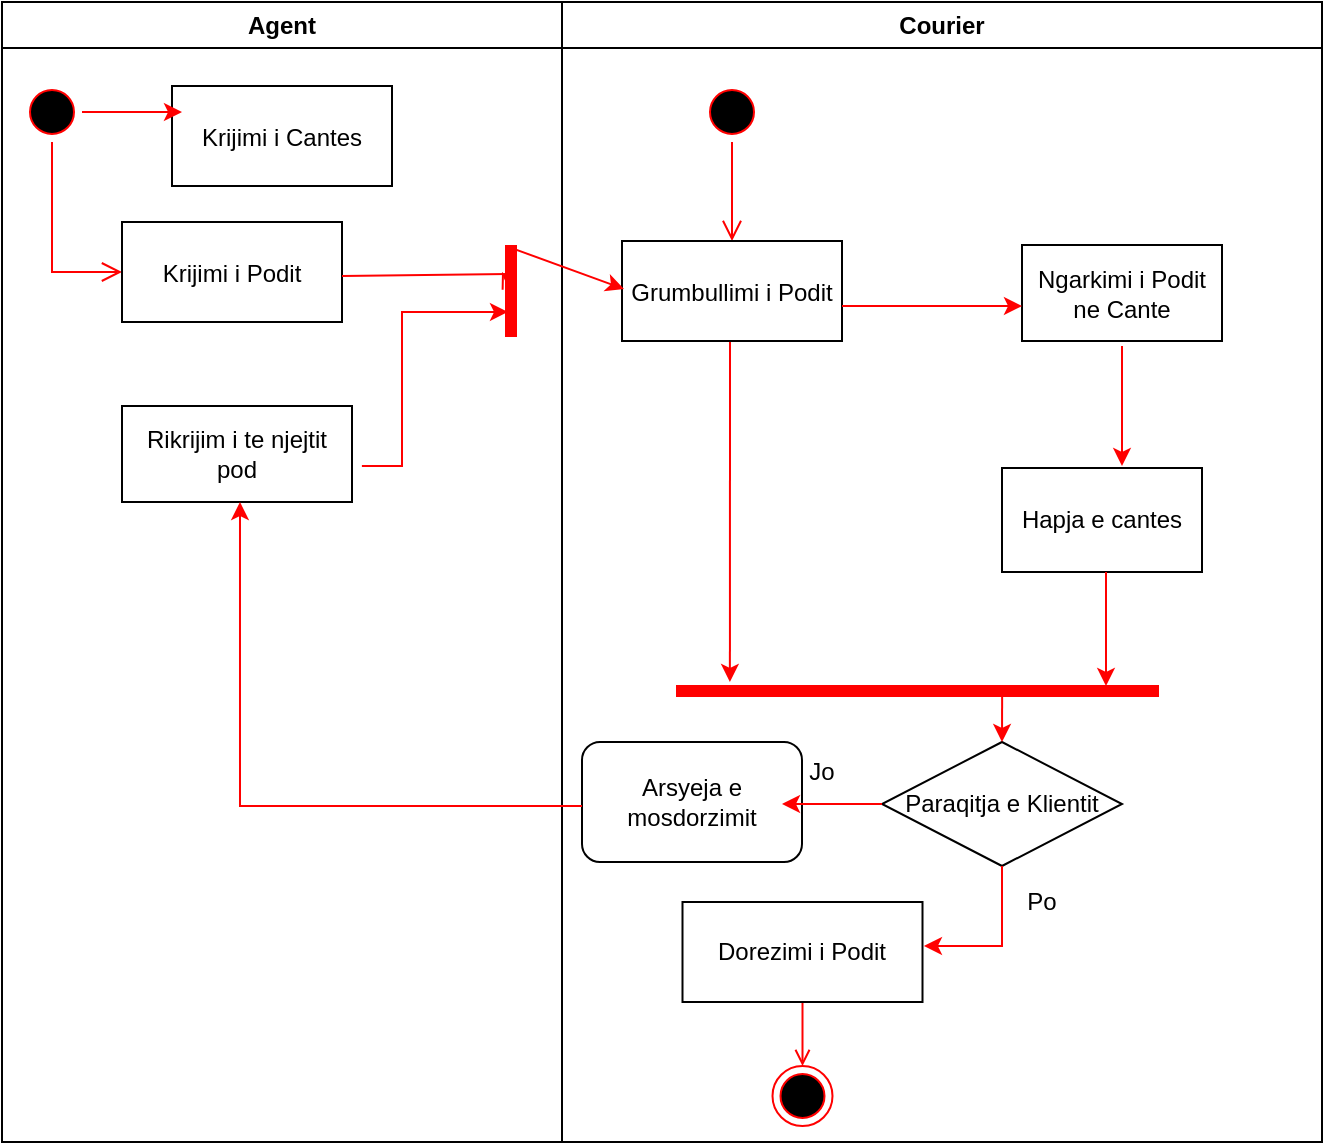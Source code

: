 <mxfile version="17.4.5" type="github">
  <diagram name="Page-1" id="e7e014a7-5840-1c2e-5031-d8a46d1fe8dd">
    <mxGraphModel dx="1422" dy="882" grid="1" gridSize="10" guides="1" tooltips="1" connect="1" arrows="1" fold="1" page="1" pageScale="1" pageWidth="1169" pageHeight="826" background="none" math="0" shadow="0">
      <root>
        <mxCell id="0" />
        <mxCell id="1" parent="0" />
        <mxCell id="2" value="Agent" style="swimlane;whiteSpace=wrap" parent="1" vertex="1">
          <mxGeometry x="320" y="128" width="280" height="570" as="geometry" />
        </mxCell>
        <mxCell id="5" value="" style="ellipse;shape=startState;fillColor=#000000;strokeColor=#ff0000;" parent="2" vertex="1">
          <mxGeometry x="10" y="40" width="30" height="30" as="geometry" />
        </mxCell>
        <mxCell id="6" value="" style="edgeStyle=elbowEdgeStyle;elbow=horizontal;verticalAlign=bottom;endArrow=open;endSize=8;strokeColor=#FF0000;endFill=1;rounded=0;exitX=0.5;exitY=1;exitDx=0;exitDy=0;" parent="2" source="5" target="7" edge="1">
          <mxGeometry x="100" y="40" as="geometry">
            <mxPoint x="115" y="110" as="targetPoint" />
            <Array as="points">
              <mxPoint x="25" y="102" />
            </Array>
          </mxGeometry>
        </mxCell>
        <mxCell id="7" value="Krijimi i Podit" style="" parent="2" vertex="1">
          <mxGeometry x="60" y="110" width="110" height="50" as="geometry" />
        </mxCell>
        <mxCell id="4Qdcl-6P2r4E57aGUwHM-43" value="Rikrijim i te njejtit pod" style="rounded=0;whiteSpace=wrap;html=1;" vertex="1" parent="2">
          <mxGeometry x="60" y="202" width="115" height="48" as="geometry" />
        </mxCell>
        <mxCell id="4Qdcl-6P2r4E57aGUwHM-68" value="Krijimi i Cantes" style="" vertex="1" parent="2">
          <mxGeometry x="85" y="42" width="110" height="50" as="geometry" />
        </mxCell>
        <mxCell id="4Qdcl-6P2r4E57aGUwHM-69" value="" style="endArrow=classic;html=1;rounded=0;labelBackgroundColor=#FF0000;labelBorderColor=none;fontColor=#000000;strokeColor=#FF0000;exitX=1;exitY=0.5;exitDx=0;exitDy=0;" edge="1" parent="2" source="5">
          <mxGeometry width="50" height="50" relative="1" as="geometry">
            <mxPoint x="240" y="322" as="sourcePoint" />
            <mxPoint x="90" y="55" as="targetPoint" />
          </mxGeometry>
        </mxCell>
        <mxCell id="3" value="Courier" style="swimlane;whiteSpace=wrap;startSize=23;" parent="1" vertex="1">
          <mxGeometry x="600" y="128" width="380" height="570" as="geometry" />
        </mxCell>
        <mxCell id="13" value="" style="ellipse;shape=startState;fillColor=#000000;strokeColor=#ff0000;" parent="3" vertex="1">
          <mxGeometry x="70" y="40" width="30" height="30" as="geometry" />
        </mxCell>
        <mxCell id="14" value="" style="edgeStyle=elbowEdgeStyle;elbow=horizontal;verticalAlign=bottom;endArrow=open;endSize=8;strokeColor=#FF0000;endFill=1;rounded=0" parent="3" source="13" target="15" edge="1">
          <mxGeometry x="40" y="20" as="geometry">
            <mxPoint x="55" y="90" as="targetPoint" />
            <Array as="points">
              <mxPoint x="85" y="92" />
            </Array>
          </mxGeometry>
        </mxCell>
        <mxCell id="15" value="Grumbullimi i Podit" style="" parent="3" vertex="1">
          <mxGeometry x="30" y="119.5" width="110" height="50" as="geometry" />
        </mxCell>
        <mxCell id="38" value="" style="ellipse;shape=endState;fillColor=#000000;strokeColor=#ff0000" parent="3" vertex="1">
          <mxGeometry x="105.25" y="532" width="30" height="30" as="geometry" />
        </mxCell>
        <mxCell id="39" value="" style="endArrow=open;strokeColor=#FF0000;endFill=1;rounded=0;exitX=0.5;exitY=1;exitDx=0;exitDy=0;exitPerimeter=0;" parent="3" target="38" edge="1">
          <mxGeometry relative="1" as="geometry">
            <mxPoint x="120.25" y="472" as="sourcePoint" />
          </mxGeometry>
        </mxCell>
        <mxCell id="4Qdcl-6P2r4E57aGUwHM-49" value="&lt;font color=&quot;#000000&quot;&gt;Ngarkimi i Podit ne Cante&lt;/font&gt;" style="rounded=0;whiteSpace=wrap;html=1;fontColor=#FF0000;" vertex="1" parent="3">
          <mxGeometry x="230" y="121.5" width="100" height="48" as="geometry" />
        </mxCell>
        <mxCell id="4Qdcl-6P2r4E57aGUwHM-50" value="Hapja e cantes" style="rounded=0;whiteSpace=wrap;html=1;fontColor=#000000;" vertex="1" parent="3">
          <mxGeometry x="220" y="233" width="100" height="52" as="geometry" />
        </mxCell>
        <mxCell id="4Qdcl-6P2r4E57aGUwHM-51" value="" style="whiteSpace=wrap;strokeColor=#FF0000;fillColor=#FF0000;rotation=-90;" vertex="1" parent="3">
          <mxGeometry x="175.25" y="224.25" width="5" height="240.5" as="geometry" />
        </mxCell>
        <mxCell id="4Qdcl-6P2r4E57aGUwHM-52" value="" style="endArrow=classic;html=1;rounded=0;labelBackgroundColor=#FF0000;labelBorderColor=none;fontColor=#000000;strokeColor=#FF0000;exitX=0.52;exitY=1;exitDx=0;exitDy=0;exitPerimeter=0;" edge="1" parent="3" source="4Qdcl-6P2r4E57aGUwHM-50">
          <mxGeometry width="50" height="50" relative="1" as="geometry">
            <mxPoint x="-40" y="332" as="sourcePoint" />
            <mxPoint x="272" y="342" as="targetPoint" />
          </mxGeometry>
        </mxCell>
        <mxCell id="4Qdcl-6P2r4E57aGUwHM-53" value="" style="endArrow=classic;html=1;rounded=0;labelBackgroundColor=#FF0000;labelBorderColor=none;fontColor=#000000;strokeColor=#FF0000;exitX=0.491;exitY=1.01;exitDx=0;exitDy=0;exitPerimeter=0;entryX=1.4;entryY=0.11;entryDx=0;entryDy=0;entryPerimeter=0;" edge="1" parent="3" source="15" target="4Qdcl-6P2r4E57aGUwHM-51">
          <mxGeometry width="50" height="50" relative="1" as="geometry">
            <mxPoint x="-40" y="332" as="sourcePoint" />
            <mxPoint x="10" y="282" as="targetPoint" />
          </mxGeometry>
        </mxCell>
        <mxCell id="4Qdcl-6P2r4E57aGUwHM-56" value="Dorezimi i Podit" style="rounded=0;whiteSpace=wrap;html=1;fontColor=#000000;" vertex="1" parent="3">
          <mxGeometry x="60.25" y="450" width="120" height="50" as="geometry" />
        </mxCell>
        <mxCell id="4Qdcl-6P2r4E57aGUwHM-58" value="Paraqitja e Klientit" style="rhombus;whiteSpace=wrap;html=1;fontColor=#000000;" vertex="1" parent="3">
          <mxGeometry x="160" y="370" width="120" height="62" as="geometry" />
        </mxCell>
        <mxCell id="4Qdcl-6P2r4E57aGUwHM-59" value="" style="endArrow=classic;html=1;rounded=0;labelBackgroundColor=#FF0000;labelBorderColor=none;fontColor=#000000;strokeColor=#FF0000;exitX=0.5;exitY=1;exitDx=0;exitDy=0;entryX=1.006;entryY=0.44;entryDx=0;entryDy=0;entryPerimeter=0;" edge="1" parent="3" source="4Qdcl-6P2r4E57aGUwHM-58" target="4Qdcl-6P2r4E57aGUwHM-56">
          <mxGeometry width="50" height="50" relative="1" as="geometry">
            <mxPoint x="-40" y="322" as="sourcePoint" />
            <mxPoint x="10" y="272" as="targetPoint" />
            <Array as="points">
              <mxPoint x="220" y="472" />
            </Array>
          </mxGeometry>
        </mxCell>
        <mxCell id="4Qdcl-6P2r4E57aGUwHM-61" value="" style="endArrow=classic;html=1;rounded=0;labelBackgroundColor=#FF0000;labelBorderColor=none;fontColor=#000000;strokeColor=#FF0000;entryX=0.5;entryY=0;entryDx=0;entryDy=0;exitX=0.8;exitY=0.676;exitDx=0;exitDy=0;exitPerimeter=0;" edge="1" parent="3" source="4Qdcl-6P2r4E57aGUwHM-51" target="4Qdcl-6P2r4E57aGUwHM-58">
          <mxGeometry width="50" height="50" relative="1" as="geometry">
            <mxPoint x="220" y="352" as="sourcePoint" />
            <mxPoint x="10" y="272" as="targetPoint" />
          </mxGeometry>
        </mxCell>
        <mxCell id="4Qdcl-6P2r4E57aGUwHM-62" value="Po" style="text;html=1;strokeColor=none;fillColor=none;align=center;verticalAlign=middle;whiteSpace=wrap;rounded=0;fontColor=#000000;" vertex="1" parent="3">
          <mxGeometry x="210" y="434.75" width="60" height="30" as="geometry" />
        </mxCell>
        <mxCell id="4Qdcl-6P2r4E57aGUwHM-63" value="Jo" style="text;html=1;strokeColor=none;fillColor=none;align=center;verticalAlign=middle;whiteSpace=wrap;rounded=0;fontColor=#000000;" vertex="1" parent="3">
          <mxGeometry x="100" y="370" width="60" height="30" as="geometry" />
        </mxCell>
        <mxCell id="4Qdcl-6P2r4E57aGUwHM-64" value="Arsyeja e mosdorzimit" style="rounded=1;whiteSpace=wrap;html=1;fontColor=#000000;" vertex="1" parent="3">
          <mxGeometry x="10" y="370" width="110" height="60" as="geometry" />
        </mxCell>
        <mxCell id="4Qdcl-6P2r4E57aGUwHM-67" value="" style="endArrow=classic;html=1;rounded=0;labelBackgroundColor=#FF0000;labelBorderColor=none;fontColor=#000000;strokeColor=#FF0000;exitX=0;exitY=0.5;exitDx=0;exitDy=0;" edge="1" parent="3" source="4Qdcl-6P2r4E57aGUwHM-58">
          <mxGeometry width="50" height="50" relative="1" as="geometry">
            <mxPoint x="-40" y="322" as="sourcePoint" />
            <mxPoint x="110" y="401" as="targetPoint" />
          </mxGeometry>
        </mxCell>
        <mxCell id="4Qdcl-6P2r4E57aGUwHM-71" value="" style="endArrow=classic;html=1;rounded=0;labelBackgroundColor=#FF0000;labelBorderColor=none;fontColor=#000000;strokeColor=#FF0000;exitX=1;exitY=0.65;exitDx=0;exitDy=0;exitPerimeter=0;" edge="1" parent="3" source="15">
          <mxGeometry width="50" height="50" relative="1" as="geometry">
            <mxPoint x="-40" y="322" as="sourcePoint" />
            <mxPoint x="230" y="152" as="targetPoint" />
          </mxGeometry>
        </mxCell>
        <mxCell id="9" value="" style="endArrow=open;strokeColor=#FF0000;endFill=1;rounded=0;startArrow=none;" parent="1" source="34" edge="1">
          <mxGeometry relative="1" as="geometry">
            <mxPoint x="480" y="265" as="sourcePoint" />
            <mxPoint x="570" y="263" as="targetPoint" />
          </mxGeometry>
        </mxCell>
        <mxCell id="34" value="" style="whiteSpace=wrap;strokeColor=#FF0000;fillColor=#FF0000;rotation=0;" parent="1" vertex="1">
          <mxGeometry x="572" y="250" width="5" height="45" as="geometry" />
        </mxCell>
        <mxCell id="4Qdcl-6P2r4E57aGUwHM-46" value="" style="endArrow=none;strokeColor=#FF0000;endFill=1;rounded=0;entryX=0.2;entryY=0.311;entryDx=0;entryDy=0;entryPerimeter=0;" edge="1" parent="1" target="34">
          <mxGeometry relative="1" as="geometry">
            <mxPoint x="490" y="265" as="sourcePoint" />
            <mxPoint x="580" y="263" as="targetPoint" />
          </mxGeometry>
        </mxCell>
        <mxCell id="4Qdcl-6P2r4E57aGUwHM-47" value="" style="endArrow=classic;html=1;rounded=0;exitX=1.043;exitY=0.625;exitDx=0;exitDy=0;exitPerimeter=0;entryX=0.2;entryY=0.733;entryDx=0;entryDy=0;entryPerimeter=0;fontColor=#FF0000;labelBackgroundColor=#FF0000;labelBorderColor=none;strokeColor=#FF0000;" edge="1" parent="1" source="4Qdcl-6P2r4E57aGUwHM-43" target="34">
          <mxGeometry width="50" height="50" relative="1" as="geometry">
            <mxPoint x="560" y="470" as="sourcePoint" />
            <mxPoint x="610" y="420" as="targetPoint" />
            <Array as="points">
              <mxPoint x="520" y="360" />
              <mxPoint x="520" y="283" />
            </Array>
          </mxGeometry>
        </mxCell>
        <mxCell id="4Qdcl-6P2r4E57aGUwHM-48" value="" style="endArrow=classic;html=1;rounded=0;labelBackgroundColor=#FF0000;labelBorderColor=none;fontColor=#FF0000;strokeColor=#FF0000;exitX=0;exitY=0;exitDx=0;exitDy=0;entryX=0.009;entryY=0.48;entryDx=0;entryDy=0;entryPerimeter=0;" edge="1" parent="1" source="34" target="15">
          <mxGeometry width="50" height="50" relative="1" as="geometry">
            <mxPoint x="550" y="470" as="sourcePoint" />
            <mxPoint x="600" y="420" as="targetPoint" />
          </mxGeometry>
        </mxCell>
        <mxCell id="4Qdcl-6P2r4E57aGUwHM-54" value="" style="endArrow=classic;html=1;rounded=0;labelBackgroundColor=#FF0000;labelBorderColor=none;fontColor=#000000;strokeColor=#FF0000;" edge="1" parent="1">
          <mxGeometry width="50" height="50" relative="1" as="geometry">
            <mxPoint x="880" y="300" as="sourcePoint" />
            <mxPoint x="880" y="360" as="targetPoint" />
          </mxGeometry>
        </mxCell>
        <mxCell id="4Qdcl-6P2r4E57aGUwHM-60" value="" style="endArrow=classic;html=1;rounded=0;labelBackgroundColor=#FF0000;labelBorderColor=none;fontColor=#000000;strokeColor=#FF0000;entryX=0.513;entryY=1;entryDx=0;entryDy=0;entryPerimeter=0;" edge="1" parent="1" target="4Qdcl-6P2r4E57aGUwHM-43">
          <mxGeometry width="50" height="50" relative="1" as="geometry">
            <mxPoint x="610" y="530" as="sourcePoint" />
            <mxPoint x="610" y="400" as="targetPoint" />
            <Array as="points">
              <mxPoint x="439" y="530" />
            </Array>
          </mxGeometry>
        </mxCell>
      </root>
    </mxGraphModel>
  </diagram>
</mxfile>
